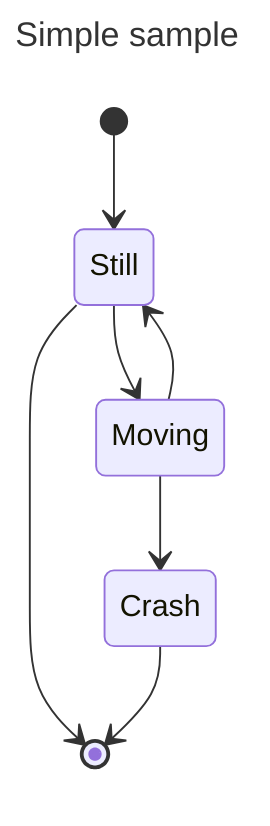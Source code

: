 ---
title: Simple sample
---
stateDiagram-v2
    [*] --> Still
    Still --> [*]

    Still --> Moving
    Moving --> Still
    Moving --> Crash
    Crash --> [*]